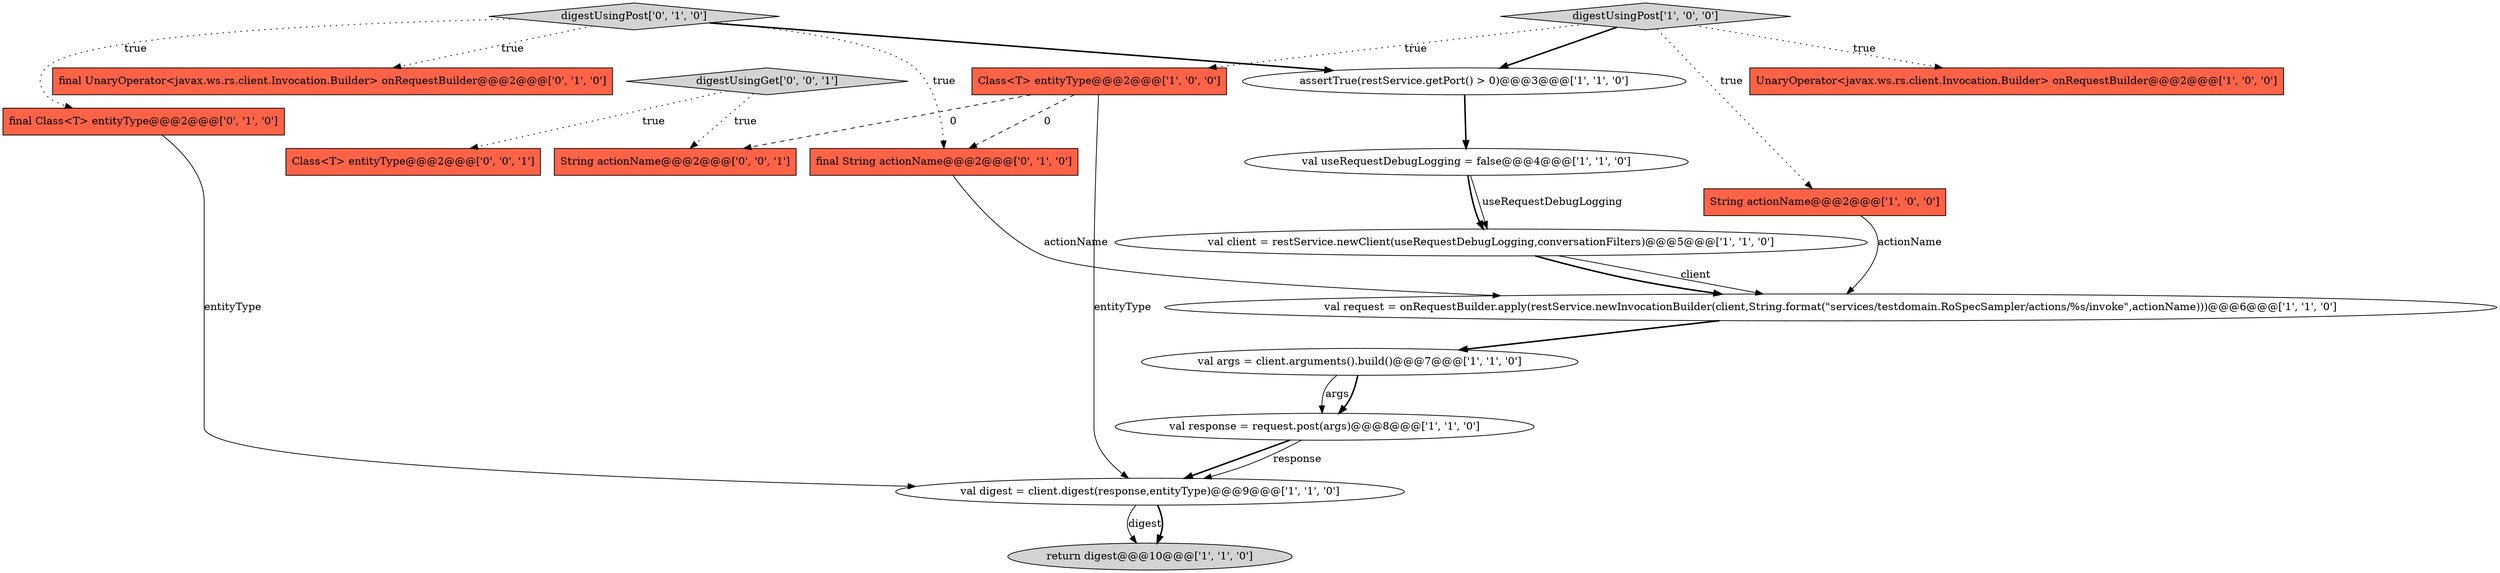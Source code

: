 digraph {
12 [style = filled, label = "digestUsingPost['0', '1', '0']", fillcolor = lightgray, shape = diamond image = "AAA0AAABBB2BBB"];
6 [style = filled, label = "Class<T> entityType@@@2@@@['1', '0', '0']", fillcolor = tomato, shape = box image = "AAA1AAABBB1BBB"];
1 [style = filled, label = "val args = client.arguments().build()@@@7@@@['1', '1', '0']", fillcolor = white, shape = ellipse image = "AAA0AAABBB1BBB"];
14 [style = filled, label = "final Class<T> entityType@@@2@@@['0', '1', '0']", fillcolor = tomato, shape = box image = "AAA0AAABBB2BBB"];
16 [style = filled, label = "Class<T> entityType@@@2@@@['0', '0', '1']", fillcolor = tomato, shape = box image = "AAA0AAABBB3BBB"];
0 [style = filled, label = "UnaryOperator<javax.ws.rs.client.Invocation.Builder> onRequestBuilder@@@2@@@['1', '0', '0']", fillcolor = tomato, shape = box image = "AAA0AAABBB1BBB"];
18 [style = filled, label = "String actionName@@@2@@@['0', '0', '1']", fillcolor = tomato, shape = box image = "AAA0AAABBB3BBB"];
2 [style = filled, label = "String actionName@@@2@@@['1', '0', '0']", fillcolor = tomato, shape = box image = "AAA0AAABBB1BBB"];
8 [style = filled, label = "digestUsingPost['1', '0', '0']", fillcolor = lightgray, shape = diamond image = "AAA0AAABBB1BBB"];
11 [style = filled, label = "val digest = client.digest(response,entityType)@@@9@@@['1', '1', '0']", fillcolor = white, shape = ellipse image = "AAA0AAABBB1BBB"];
9 [style = filled, label = "assertTrue(restService.getPort() > 0)@@@3@@@['1', '1', '0']", fillcolor = white, shape = ellipse image = "AAA0AAABBB1BBB"];
3 [style = filled, label = "return digest@@@10@@@['1', '1', '0']", fillcolor = lightgray, shape = ellipse image = "AAA0AAABBB1BBB"];
5 [style = filled, label = "val client = restService.newClient(useRequestDebugLogging,conversationFilters)@@@5@@@['1', '1', '0']", fillcolor = white, shape = ellipse image = "AAA0AAABBB1BBB"];
13 [style = filled, label = "final UnaryOperator<javax.ws.rs.client.Invocation.Builder> onRequestBuilder@@@2@@@['0', '1', '0']", fillcolor = tomato, shape = box image = "AAA0AAABBB2BBB"];
4 [style = filled, label = "val request = onRequestBuilder.apply(restService.newInvocationBuilder(client,String.format(\"services/testdomain.RoSpecSampler/actions/%s/invoke\",actionName)))@@@6@@@['1', '1', '0']", fillcolor = white, shape = ellipse image = "AAA0AAABBB1BBB"];
17 [style = filled, label = "digestUsingGet['0', '0', '1']", fillcolor = lightgray, shape = diamond image = "AAA0AAABBB3BBB"];
10 [style = filled, label = "val useRequestDebugLogging = false@@@4@@@['1', '1', '0']", fillcolor = white, shape = ellipse image = "AAA0AAABBB1BBB"];
15 [style = filled, label = "final String actionName@@@2@@@['0', '1', '0']", fillcolor = tomato, shape = box image = "AAA1AAABBB2BBB"];
7 [style = filled, label = "val response = request.post(args)@@@8@@@['1', '1', '0']", fillcolor = white, shape = ellipse image = "AAA0AAABBB1BBB"];
7->11 [style = bold, label=""];
15->4 [style = solid, label="actionName"];
17->18 [style = dotted, label="true"];
8->2 [style = dotted, label="true"];
5->4 [style = solid, label="client"];
14->11 [style = solid, label="entityType"];
12->15 [style = dotted, label="true"];
6->11 [style = solid, label="entityType"];
1->7 [style = solid, label="args"];
9->10 [style = bold, label=""];
12->9 [style = bold, label=""];
1->7 [style = bold, label=""];
11->3 [style = solid, label="digest"];
6->18 [style = dashed, label="0"];
17->16 [style = dotted, label="true"];
10->5 [style = solid, label="useRequestDebugLogging"];
7->11 [style = solid, label="response"];
12->14 [style = dotted, label="true"];
2->4 [style = solid, label="actionName"];
12->13 [style = dotted, label="true"];
10->5 [style = bold, label=""];
8->6 [style = dotted, label="true"];
11->3 [style = bold, label=""];
6->15 [style = dashed, label="0"];
5->4 [style = bold, label=""];
8->9 [style = bold, label=""];
8->0 [style = dotted, label="true"];
4->1 [style = bold, label=""];
}
